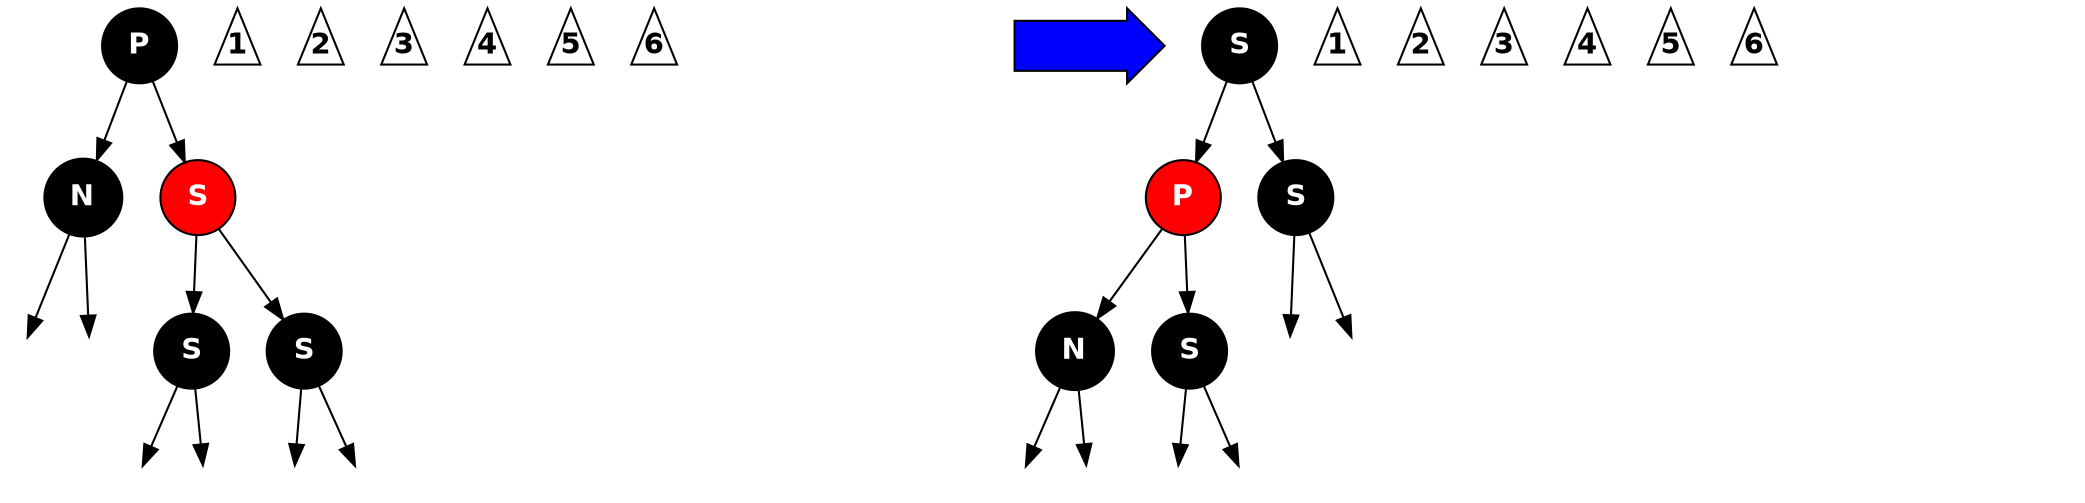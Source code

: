 digraph G {
	node [fontname="Helvetica-bold",shape=circle];

	P1 [style=filled,label="P",fillcolor=black,fontcolor=white,pin=true,pos="3.25,2.25"];
	N1 [style=filled,label="N",fillcolor=black,fontcolor=white,pin=true,pos="2.55,1.75"];
	S1 [style=filled,label="S",fillcolor=red,fontcolor=white,pin=true,pos="4,1.75"];
	SL1 [style=filled,label="S",fillcolor=black,fontcolor=white,pin=true,pos="3.5,1"];
	SR1 [style=filled,label="S",fillcolor=black,fontcolor=white,pin=true,pos="4.5,1"];
	dot1 [label="",pin=true,pos="2.2,1",width=0.2,style=invis];
	dot2 [label="",pin=true,pos="2.8,1",width=0.2,style=invis];
	dot3 [label="",pin=true,pos="3.2,0.25",width=0.2,style=invis];
	dot4 [label="",pin=true,pos="3.8,0.25",width=0.2,style=invis];
	dot5 [label="",pin=true,pos="4.2,0.25",width=0.2,style=invis];
	dot6 [label="",pin=true,pos="4.8,0.25",width=0.2,style=invis];
	tri1 [label="1",pin=true,pos="2.24,0.84",shape=triangle,fixedsize=true,width=0.3];
	tri2 [label="2",pin=true,pos="2.77,0.84",shape=triangle,fixedsize=true,width=0.3];
	tri3 [label="3",pin=true,pos="3.24,0.09",shape=triangle,fixedsize=true,width=0.3];
	tri4 [label="4",pin=true,pos="3.76,0.09",shape=triangle,fixedsize=true,width=0.3];
	tri5 [label="5",pin=true,pos="4.24,0.09",shape=triangle,fixedsize=true,width=0.3];
	tri6 [label="6",pin=true,pos="4.76,0.09",shape=triangle,fixedsize=true,width=0.3];

	// subscripts are not working right with my version of graphviz
	subscript1 [label="L",pin=true,fontcolor=white,shape=plaintext,fontsize=10,pos="3.62,0.94"];
	subscript2 [label="R",pin=true,fontcolor=white,shape=plaintext,fontsize=10,pos="4.62,0.94"];
	
	P1 -> N1;
	P1 -> S1;
	S1 -> SL1;
	S1 -> SR1;
	N1 -> dot1;
	N1 -> dot2;
	SL1 -> dot3;
	SL1 -> dot4;
	SR1 -> dot5;
	SR1 -> dot6;
	
	arrow [label="",pin=true,pos="5.5,1.25",shape=rarrow,fixedsize=true,width=1,style=filled,fillcolor=blue];
	
	S2 [style=filled,label="S",fillcolor=black,fontcolor=white,pin=true,pos="7.75,2.25"];
	N2 [style=filled,label="N",fillcolor=black,fontcolor=white,pin=true,pos="6.5,1"];
	P2 [style=filled,label="P",fillcolor=red,fontcolor=white,pin=true,pos="7,1.75"];
	SL2 [style=filled,label="S",fillcolor=black,fontcolor=white,pin=true,pos="7.5,1"];
	SR2 [style=filled,label="S",fillcolor=black,fontcolor=white,pin=true,pos="8.5,1.75"];
	dot1b [label="",pin=true,pos="6.2,0.25",width=0.2,style=invis];
	dot2b [label="",pin=true,pos="6.8,0.25",width=0.2,style=invis];
	dot3b [label="",pin=true,pos="7.2,0.25",width=0.2,style=invis];
	dot4b [label="",pin=true,pos="7.8,0.25",width=0.2,style=invis];
	dot5b [label="",pin=true,pos="8.2,1",width=0.2,style=invis];
	dot6b [label="",pin=true,pos="8.8,1",width=0.2,style=invis];
	tri1b [label="1",pin=true,pos="6.24,0.09",shape=triangle,fixedsize=true,width=0.3];
	tri2b [label="2",pin=true,pos="6.76,0.09",shape=triangle,fixedsize=true,width=0.3];
	tri3b [label="3",pin=true,pos="7.24,0.09",shape=triangle,fixedsize=true,width=0.3];
	tri4b [label="4",pin=true,pos="7.76,0.09",shape=triangle,fixedsize=true,width=0.3];
	tri5b [label="5",pin=true,pos="8.24,0.84",shape=triangle,fixedsize=true,width=0.3];
	tri6b [label="6",pin=true,pos="8.76,0.84",shape=triangle,fixedsize=true,width=0.3];

	// subscripts are not working right with my version of graphviz
	subscript3 [label="L",pin=true,fontcolor=white,shape=plaintext,fontsize=10,pos="7.62,0.94"];
	subscript4 [label="R",pin=true,fontcolor=white,shape=plaintext,fontsize=10,pos="8.62,1.69"];

	S2 -> P2;
	S2 -> SR2;
	P2 -> N2;
	P2 -> SL2;
	N2 -> dot1b;
	N2 -> dot2b;
	SL2 -> dot3b;
	SL2 -> dot4b;
	SR2 -> dot5b;
	SR2 -> dot6b;
	
}
